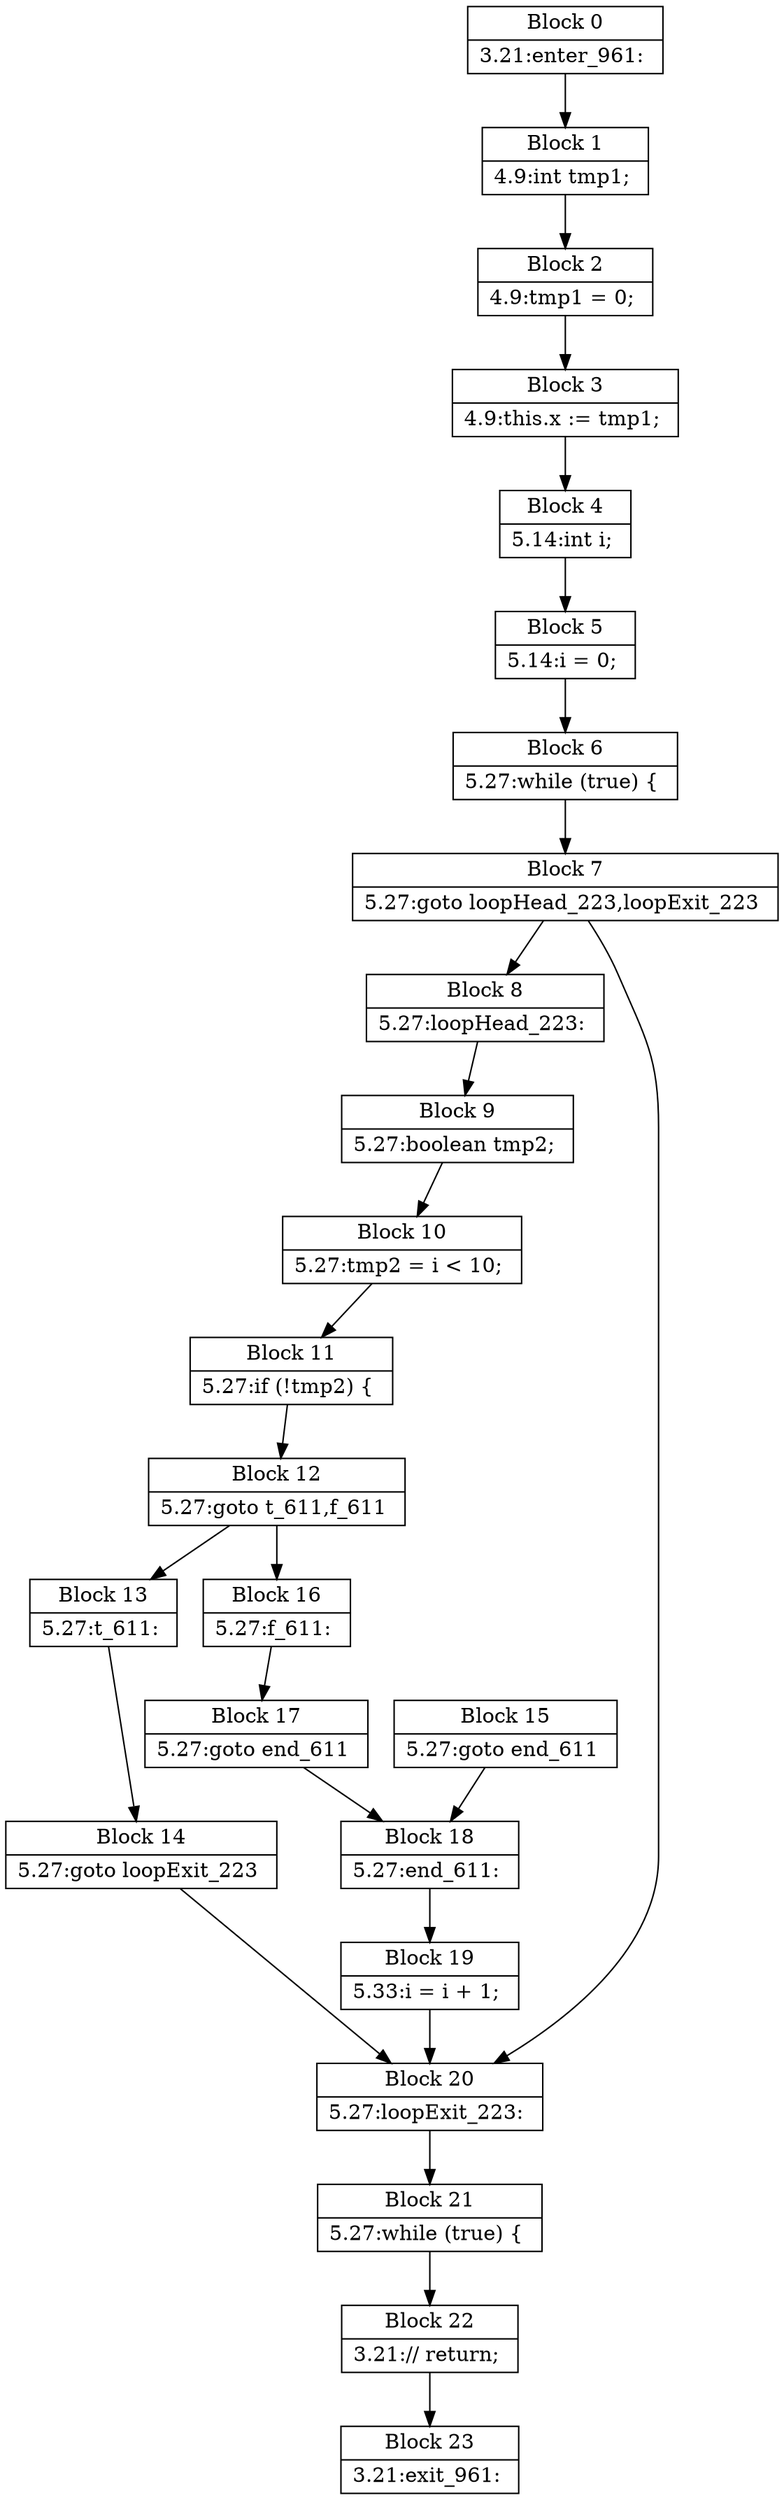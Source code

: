 digraph G {
   node [shape=record];
B0[label="{Block 0|3.21:enter_961: \n}"];
B1[label="{Block 1|4.9:int tmp1; \n}"];
B2[label="{Block 2|4.9:tmp1 = 0; \n}"];
B3[label="{Block 3|4.9:this.x := tmp1; \n}"];
B4[label="{Block 4|5.14:int i; \n}"];
B5[label="{Block 5|5.14:i = 0; \n}"];
B6[label="{Block 6|5.27:while (true)   \{ \n}"];
B7[label="{Block 7|5.27:goto loopHead_223,loopExit_223 \n}"];
B8[label="{Block 8|5.27:loopHead_223: \n}"];
B9[label="{Block 9|5.27:boolean tmp2; \n}"];
B10[label="{Block 10|5.27:tmp2 = i \< 10; \n}"];
B11[label="{Block 11|5.27:if (!tmp2) \{ \n}"];
B12[label="{Block 12|5.27:goto t_611,f_611 \n}"];
B13[label="{Block 13|5.27:t_611: \n}"];
B14[label="{Block 14|5.27:goto loopExit_223 \n}"];
B15[label="{Block 15|5.27:goto end_611 \n}"];
B16[label="{Block 16|5.27:f_611: \n}"];
B17[label="{Block 17|5.27:goto end_611 \n}"];
B18[label="{Block 18|5.27:end_611: \n}"];
B19[label="{Block 19|5.33:i = i + 1; \n}"];
B20[label="{Block 20|5.27:loopExit_223: \n}"];
B21[label="{Block 21|5.27:while (true)   \{ \n}"];
B22[label="{Block 22|3.21:// return; \n}"];
B23[label="{Block 23|3.21:exit_961: \n}"];
B0 -> B1;
B1 -> B2;
B2 -> B3;
B3 -> B4;
B4 -> B5;
B5 -> B6;
B6 -> B7;
B7 -> B20;
B7 -> B8;
B8 -> B9;
B9 -> B10;
B10 -> B11;
B11 -> B12;
B12 -> B13;
B12 -> B16;
B13 -> B14;
B14 -> B20;
B15 -> B18;
B16 -> B17;
B17 -> B18;
B18 -> B19;
B19 -> B20;
B20 -> B21;
B21 -> B22;
B22 -> B23;
}
